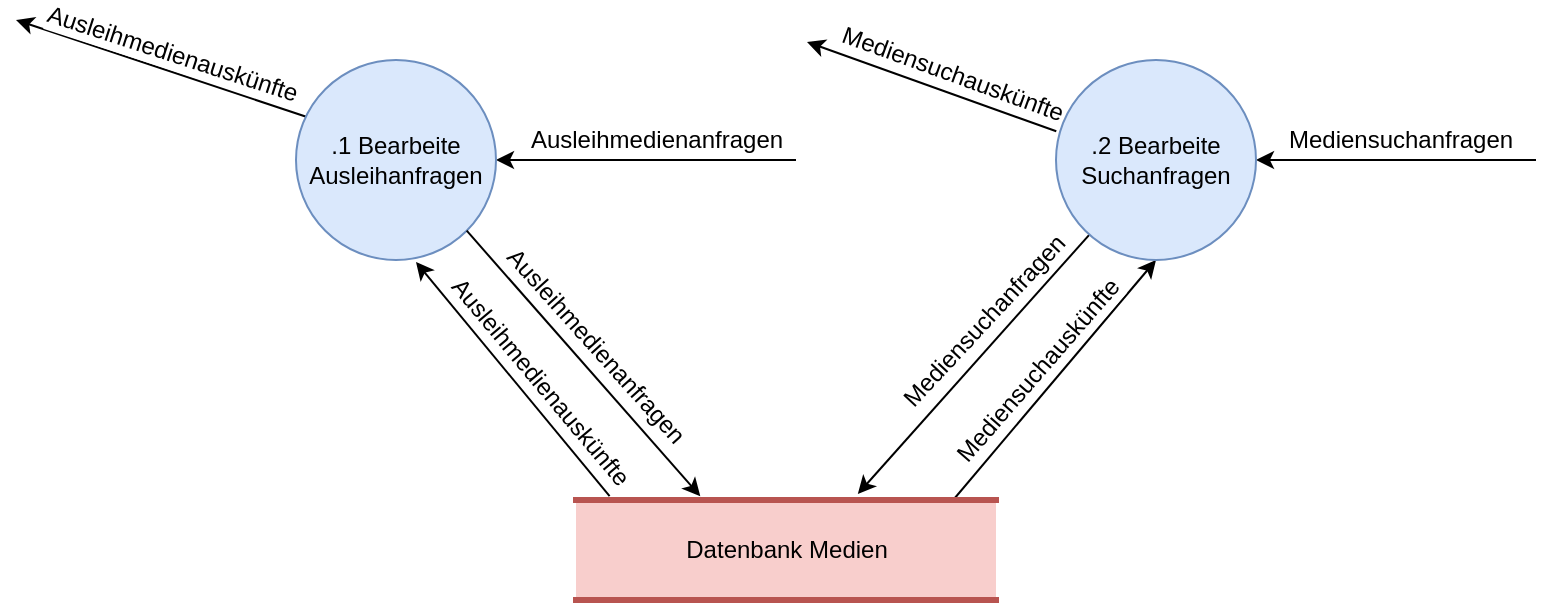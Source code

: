 <mxfile version="12.3.6" type="device" pages="1"><diagram id="ebQgO0iJsv2PKL3WJmP-" name="Page-1"><mxGraphModel dx="2062" dy="1154" grid="1" gridSize="10" guides="1" tooltips="1" connect="1" arrows="1" fold="1" page="1" pageScale="1" pageWidth="1169" pageHeight="827" math="0" shadow="0"><root><mxCell id="0"/><mxCell id="1" parent="0"/><mxCell id="uXL96VPtjtoFxk2KlPK2-8" style="edgeStyle=none;rounded=0;orthogonalLoop=1;jettySize=auto;html=1;exitX=0.886;exitY=0.06;exitDx=0;exitDy=0;entryX=0.5;entryY=1;entryDx=0;entryDy=0;startArrow=none;startFill=0;exitPerimeter=0;" parent="1" source="uXL96VPtjtoFxk2KlPK2-10" target="uXL96VPtjtoFxk2KlPK2-21" edge="1"><mxGeometry relative="1" as="geometry"/></mxCell><mxCell id="uXL96VPtjtoFxk2KlPK2-9" value="Mediensuchauskünfte" style="text;html=1;align=center;verticalAlign=middle;resizable=0;points=[];;labelBackgroundColor=#ffffff;rotation=311;" parent="uXL96VPtjtoFxk2KlPK2-8" vertex="1" connectable="0"><mxGeometry x="-0.441" y="-2" relative="1" as="geometry"><mxPoint x="14.5" y="-34.5" as="offset"/></mxGeometry></mxCell><mxCell id="uXL96VPtjtoFxk2KlPK2-10" value="Datenbank Medien" style="html=1;dashed=0;whitespace=wrap;shape=partialRectangle;right=0;left=0;fillColor=#f8cecc;strokeColor=#b85450;strokeWidth=3;" parent="1" vertex="1"><mxGeometry x="490" y="400" width="210" height="50" as="geometry"/></mxCell><mxCell id="uXL96VPtjtoFxk2KlPK2-11" style="edgeStyle=none;rounded=0;orthogonalLoop=1;jettySize=auto;html=1;entryX=0.671;entryY=-0.06;entryDx=0;entryDy=0;entryPerimeter=0;" parent="1" source="uXL96VPtjtoFxk2KlPK2-21" target="uXL96VPtjtoFxk2KlPK2-10" edge="1"><mxGeometry relative="1" as="geometry"/></mxCell><mxCell id="uXL96VPtjtoFxk2KlPK2-12" value="Mediensuchanfragen" style="text;html=1;align=center;verticalAlign=middle;resizable=0;points=[];;labelBackgroundColor=#ffffff;rotation=313;" parent="uXL96VPtjtoFxk2KlPK2-11" vertex="1" connectable="0"><mxGeometry x="-0.3" y="1" relative="1" as="geometry"><mxPoint x="-13.5" y="-2.5" as="offset"/></mxGeometry></mxCell><mxCell id="uXL96VPtjtoFxk2KlPK2-13" style="edgeStyle=none;rounded=0;orthogonalLoop=1;jettySize=auto;html=1;exitX=1;exitY=0.5;exitDx=0;exitDy=0;startArrow=classic;startFill=1;endArrow=none;endFill=0;" parent="1" source="uXL96VPtjtoFxk2KlPK2-21" edge="1"><mxGeometry relative="1" as="geometry"><mxPoint x="970" y="230" as="targetPoint"/></mxGeometry></mxCell><mxCell id="uXL96VPtjtoFxk2KlPK2-14" value="Mediensuchanfragen" style="text;html=1;align=center;verticalAlign=middle;resizable=0;points=[];;labelBackgroundColor=#ffffff;" parent="uXL96VPtjtoFxk2KlPK2-13" vertex="1" connectable="0"><mxGeometry x="-0.274" y="-1" relative="1" as="geometry"><mxPoint x="21" y="-11" as="offset"/></mxGeometry></mxCell><mxCell id="uXL96VPtjtoFxk2KlPK2-15" style="edgeStyle=none;rounded=0;orthogonalLoop=1;jettySize=auto;html=1;exitX=1;exitY=0.5;exitDx=0;exitDy=0;startArrow=classic;startFill=1;endArrow=none;endFill=0;" parent="1" source="uXL96VPtjtoFxk2KlPK2-22" edge="1"><mxGeometry relative="1" as="geometry"><mxPoint x="600" y="230" as="targetPoint"/><mxPoint x="445.355" y="245.355" as="sourcePoint"/></mxGeometry></mxCell><mxCell id="uXL96VPtjtoFxk2KlPK2-16" value="Ausleihmedienanfragen" style="text;html=1;align=center;verticalAlign=middle;resizable=0;points=[];;labelBackgroundColor=#ffffff;rotation=0;" parent="uXL96VPtjtoFxk2KlPK2-15" vertex="1" connectable="0"><mxGeometry x="-0.356" y="-1" relative="1" as="geometry"><mxPoint x="31.5" y="-11" as="offset"/></mxGeometry></mxCell><mxCell id="uXL96VPtjtoFxk2KlPK2-17" style="edgeStyle=none;rounded=0;orthogonalLoop=1;jettySize=auto;html=1;exitX=0;exitY=0;exitDx=0;exitDy=0;startArrow=none;startFill=0;endArrow=classic;endFill=1;" parent="1" edge="1"><mxGeometry relative="1" as="geometry"><mxPoint x="605.5" y="171" as="targetPoint"/><mxPoint x="730.145" y="215.645" as="sourcePoint"/></mxGeometry></mxCell><mxCell id="uXL96VPtjtoFxk2KlPK2-18" value="Mediensuchauskünfte" style="text;html=1;align=center;verticalAlign=middle;resizable=0;points=[];;labelBackgroundColor=#ffffff;rotation=20;" parent="uXL96VPtjtoFxk2KlPK2-17" vertex="1" connectable="0"><mxGeometry x="-0.53" y="-1" relative="1" as="geometry"><mxPoint x="-23" y="-17.5" as="offset"/></mxGeometry></mxCell><mxCell id="uXL96VPtjtoFxk2KlPK2-19" style="edgeStyle=none;rounded=0;orthogonalLoop=1;jettySize=auto;html=1;exitX=0;exitY=0.5;exitDx=0;exitDy=0;startArrow=none;startFill=0;endArrow=classic;endFill=1;" parent="1" edge="1"><mxGeometry relative="1" as="geometry"><mxPoint x="210" y="160" as="targetPoint"/><mxPoint x="360" y="210" as="sourcePoint"/></mxGeometry></mxCell><mxCell id="uXL96VPtjtoFxk2KlPK2-20" value="Ausleihmedienauskünfte" style="text;html=1;align=center;verticalAlign=middle;resizable=0;points=[];;labelBackgroundColor=#ffffff;rotation=18;" parent="uXL96VPtjtoFxk2KlPK2-19" vertex="1" connectable="0"><mxGeometry x="0.42" y="3" relative="1" as="geometry"><mxPoint x="36" y="-1" as="offset"/></mxGeometry></mxCell><mxCell id="uXL96VPtjtoFxk2KlPK2-21" value=".2 Bearbeite Suchanfragen" style="ellipse;whiteSpace=wrap;html=1;aspect=fixed;fillColor=#dae8fc;strokeColor=#6c8ebf;strokeWidth=1;" parent="1" vertex="1"><mxGeometry x="730" y="180" width="100" height="100" as="geometry"/></mxCell><mxCell id="uXL96VPtjtoFxk2KlPK2-22" value=".1 Bearbeite Ausleihanfragen" style="ellipse;whiteSpace=wrap;html=1;aspect=fixed;fillColor=#dae8fc;strokeColor=#6c8ebf;strokeWidth=1;" parent="1" vertex="1"><mxGeometry x="350" y="180" width="100" height="100" as="geometry"/></mxCell><mxCell id="uXL96VPtjtoFxk2KlPK2-23" style="edgeStyle=none;rounded=0;orthogonalLoop=1;jettySize=auto;html=1;entryX=0.296;entryY=-0.038;entryDx=0;entryDy=0;entryPerimeter=0;exitX=1;exitY=1;exitDx=0;exitDy=0;" parent="1" source="uXL96VPtjtoFxk2KlPK2-22" target="uXL96VPtjtoFxk2KlPK2-10" edge="1"><mxGeometry relative="1" as="geometry"><mxPoint x="640.407" y="268.116" as="sourcePoint"/><mxPoint x="526.91" y="380" as="targetPoint"/></mxGeometry></mxCell><mxCell id="uXL96VPtjtoFxk2KlPK2-24" value="Ausleihmedienanfragen" style="text;html=1;align=center;verticalAlign=middle;resizable=0;points=[];;labelBackgroundColor=#ffffff;rotation=48;" parent="uXL96VPtjtoFxk2KlPK2-23" vertex="1" connectable="0"><mxGeometry x="-0.3" y="1" relative="1" as="geometry"><mxPoint x="23" y="11" as="offset"/></mxGeometry></mxCell><mxCell id="uXL96VPtjtoFxk2KlPK2-25" style="edgeStyle=none;rounded=0;orthogonalLoop=1;jettySize=auto;html=1;exitX=0.08;exitY=-0.038;exitDx=0;exitDy=0;startArrow=none;startFill=0;exitPerimeter=0;" parent="1" source="uXL96VPtjtoFxk2KlPK2-10" edge="1"><mxGeometry relative="1" as="geometry"><mxPoint x="340.06" y="423" as="sourcePoint"/><mxPoint x="410" y="281" as="targetPoint"/></mxGeometry></mxCell><mxCell id="uXL96VPtjtoFxk2KlPK2-26" value="Ausleihmedienauskünfte" style="text;html=1;align=center;verticalAlign=middle;resizable=0;points=[];;labelBackgroundColor=#ffffff;rotation=50;" parent="uXL96VPtjtoFxk2KlPK2-25" vertex="1" connectable="0"><mxGeometry x="-0.441" y="-2" relative="1" as="geometry"><mxPoint x="-9" y="-23.5" as="offset"/></mxGeometry></mxCell></root></mxGraphModel></diagram></mxfile>